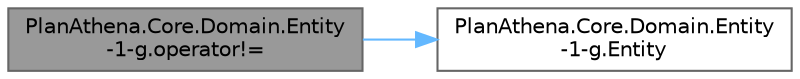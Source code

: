 digraph "PlanAthena.Core.Domain.Entity-1-g.operator!="
{
 // LATEX_PDF_SIZE
  bgcolor="transparent";
  edge [fontname=Helvetica,fontsize=10,labelfontname=Helvetica,labelfontsize=10];
  node [fontname=Helvetica,fontsize=10,shape=box,height=0.2,width=0.4];
  rankdir="LR";
  Node1 [id="Node000001",label="PlanAthena.Core.Domain.Entity\l-1-g.operator!=",height=0.2,width=0.4,color="gray40", fillcolor="grey60", style="filled", fontcolor="black",tooltip=" "];
  Node1 -> Node2 [id="edge1_Node000001_Node000002",color="steelblue1",style="solid",tooltip=" "];
  Node2 [id="Node000002",label="PlanAthena.Core.Domain.Entity\l-1-g.Entity",height=0.2,width=0.4,color="grey40", fillcolor="white", style="filled",URL="$class_plan_athena_1_1_core_1_1_domain_1_1_entity-1-g.html#a4ac8a7efcc665ce95e94f7b058b86014",tooltip=" "];
}

